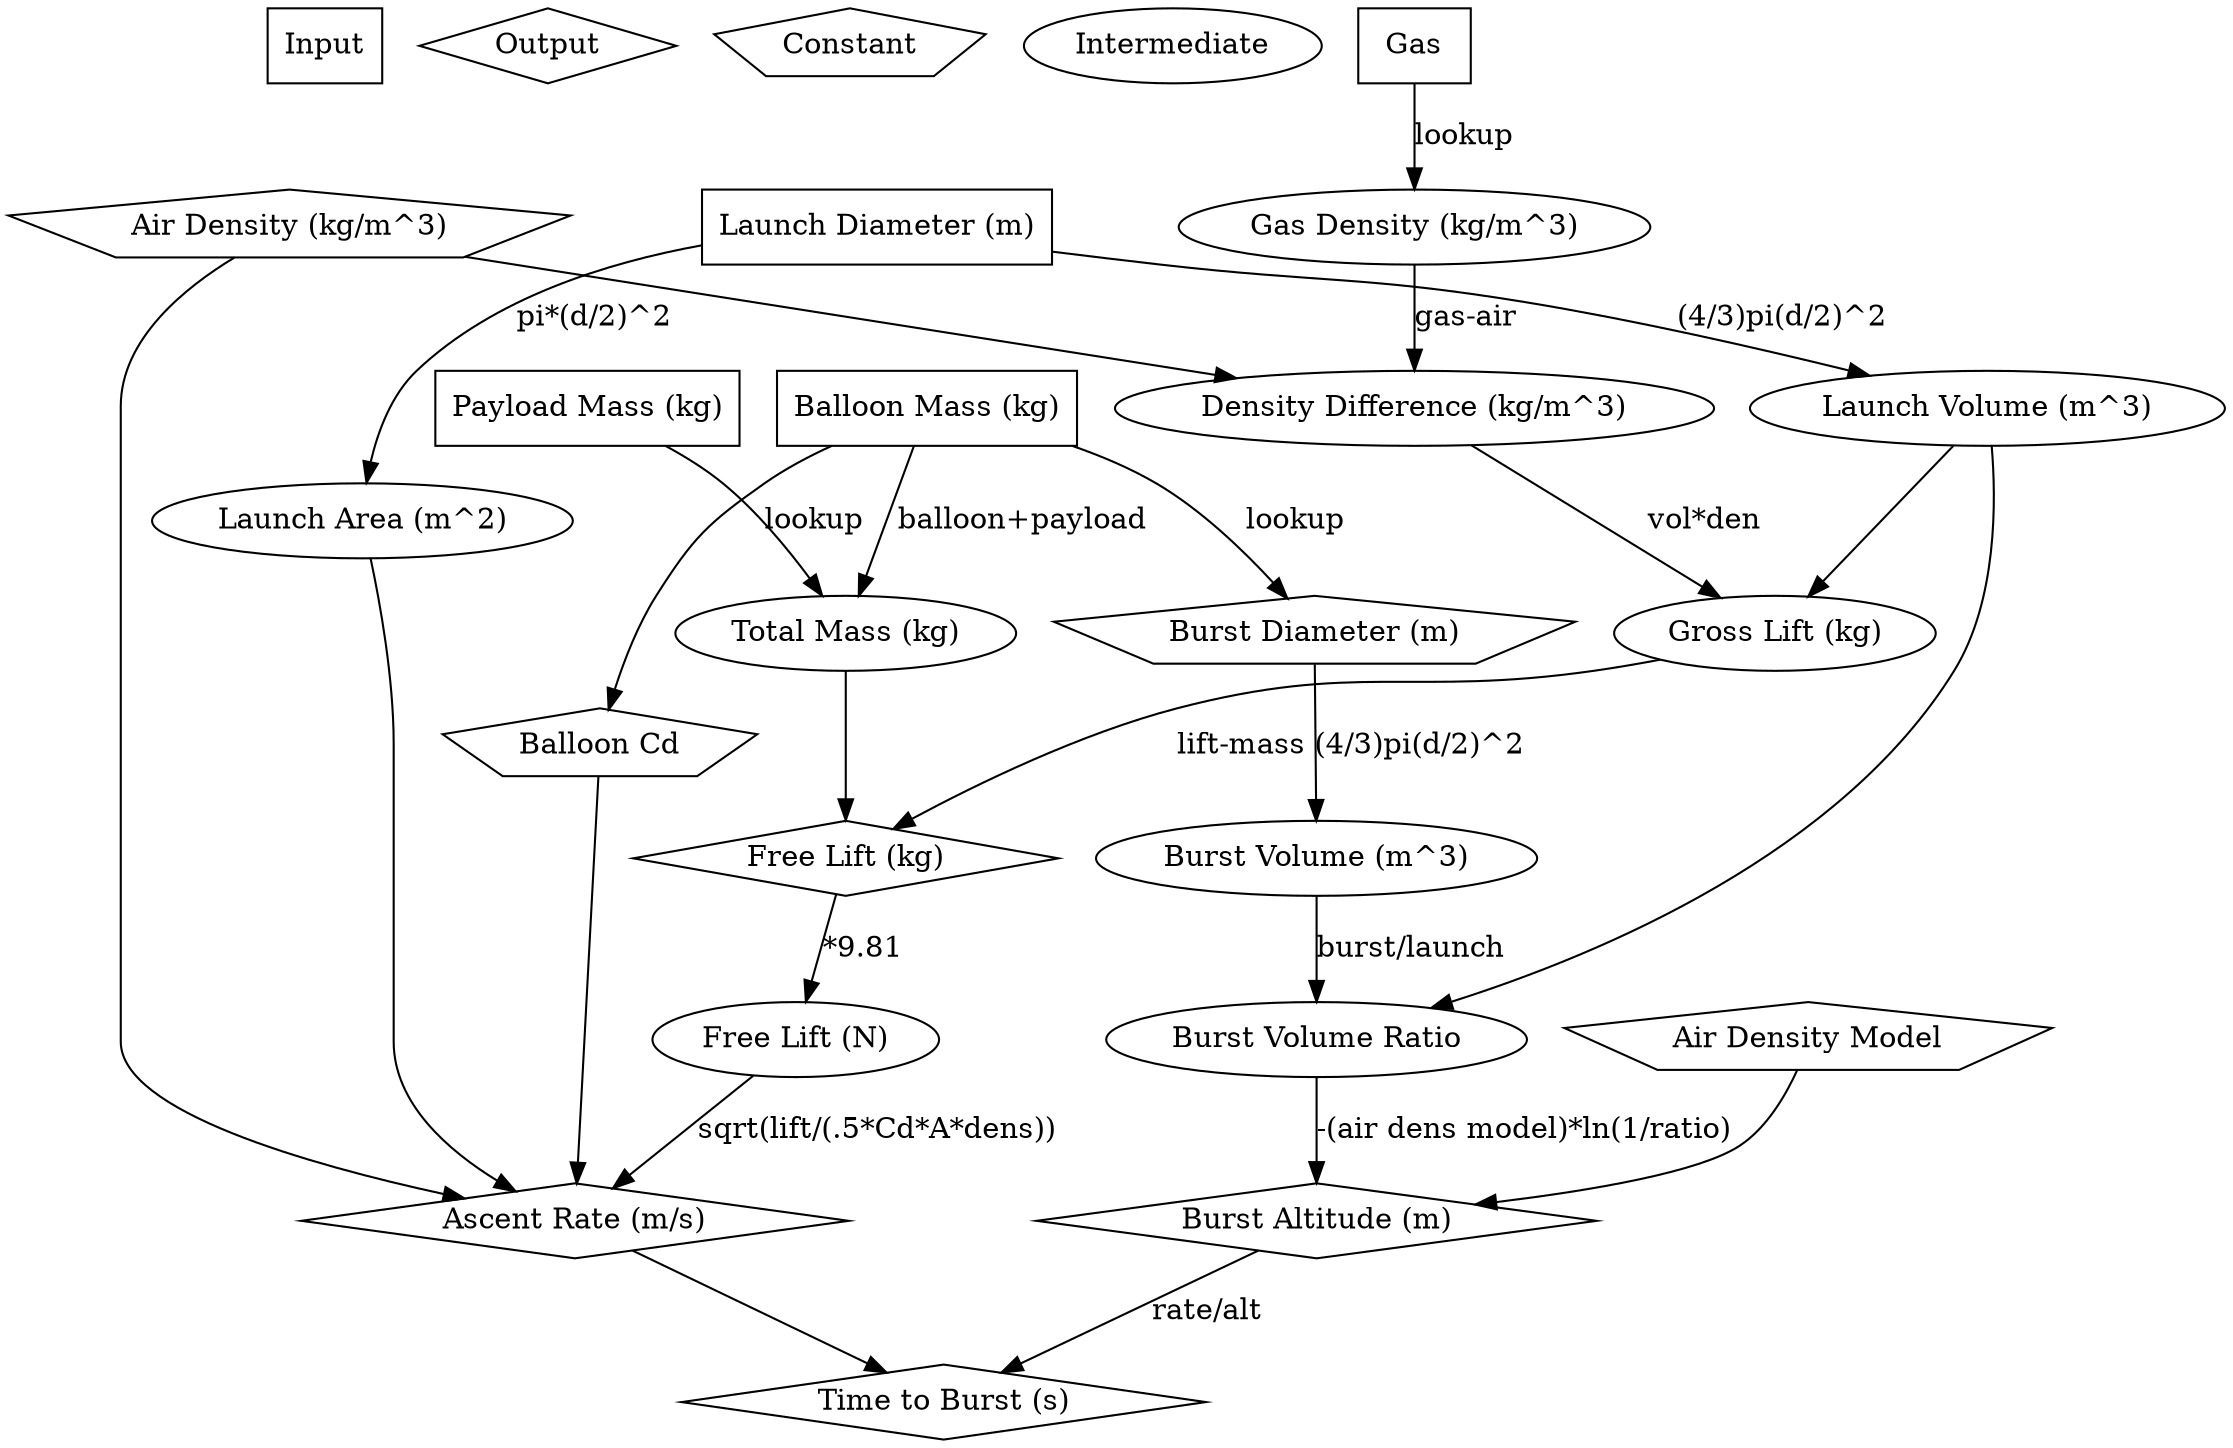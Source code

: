digraph logicflow {
    "Input" [shape=box];
    "Output" [shape=diamond];
    "Constant" [shape=pentagon];
    "Intermediate" [shape=ellipse];
    "Gas" [shape=box];
    "Launch Diameter (m)" [shape=box];
    "Balloon Mass (kg)" [shape=box];
    "Payload Mass (kg)" [shape=box];
    "Free Lift (kg)" [shape=diamond];
    "Ascent Rate (m/s)" [shape=diamond];
    "Burst Altitude (m)" [shape=diamond];
    "Time to Burst (s)" [shape=diamond];
    "Air Density (kg/m^3)" [shape=pentagon];
    "Air Density Model" [shape=pentagon];
    "Balloon Cd" [shape=pentagon];
    "Burst Diameter (m)" [shape=pentagon];
    node [shape=ellipse];
    "Gas" -> "Gas Density (kg/m^3)" [label="lookup"];
    "Gas Density (kg/m^3)" -> "Density Difference (kg/m^3)" [label="gas-air"];
    "Air Density (kg/m^3)" -> "Density Difference (kg/m^3)";
    "Density Difference (kg/m^3)" -> "Gross Lift (kg)" [label="vol*den"];
    "Launch Diameter (m)" -> "Launch Volume (m^3)" [label="(4/3)pi(d/2)^2"];
    "Launch Volume (m^3)" -> "Gross Lift (kg)";
    "Balloon Mass (kg)" -> "Total Mass (kg)" [label="balloon+payload"];
    "Payload Mass (kg)" -> "Total Mass (kg)";
    "Gross Lift (kg)" -> "Free Lift (kg)" [label="lift-mass"];
    "Total Mass (kg)" -> "Free Lift (kg)";
    "Free Lift (kg)" -> "Free Lift (N)" [label="*9.81"];
    "Balloon Mass (kg)" -> "Balloon Cd" [label="lookup"];
    "Air Density (kg/m^3)" -> "Ascent Rate (m/s)";
    "Balloon Cd" -> "Ascent Rate (m/s)";
    "Free Lift (N)" -> "Ascent Rate (m/s)" [label="sqrt(lift/(.5*Cd*A*dens))"];
    "Launch Diameter (m)" -> "Launch Area (m^2)" [label="pi*(d/2)^2"];
    "Launch Area (m^2)" -> "Ascent Rate (m/s)";
    "Balloon Mass (kg)" -> "Burst Diameter (m)" [label="lookup"];
    "Burst Diameter (m)" -> "Burst Volume (m^3)" [label="(4/3)pi(d/2)^2"];
    "Burst Volume (m^3)" -> "Burst Volume Ratio" [label="burst/launch"];
    "Launch Volume (m^3)" -> "Burst Volume Ratio";
    "Burst Volume Ratio" -> "Burst Altitude (m)"
        [label="-(air dens model)*ln(1/ratio)"];
    "Air Density Model" -> "Burst Altitude (m)";
    "Burst Altitude (m)" -> "Time to Burst (s)" [label="rate/alt"];
    "Ascent Rate (m/s)" -> "Time to Burst (s)";
}
